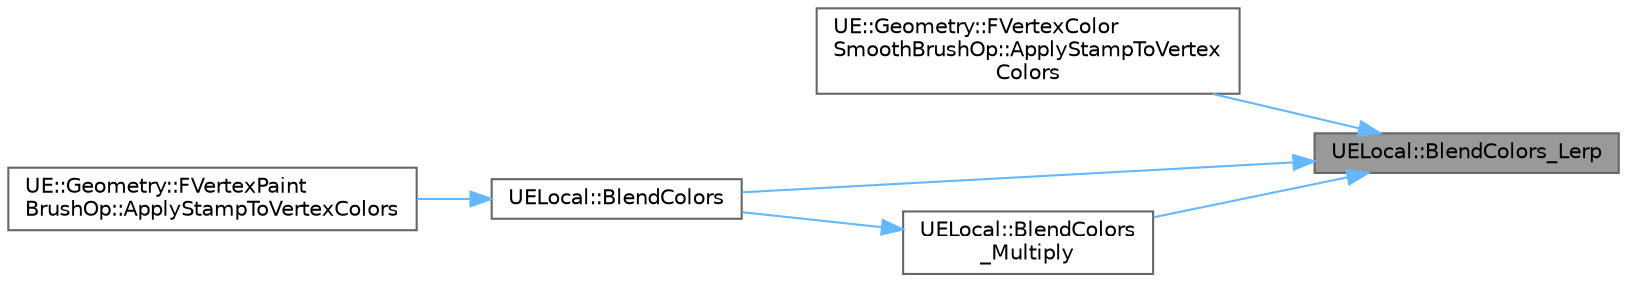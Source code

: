 digraph "UELocal::BlendColors_Lerp"
{
 // INTERACTIVE_SVG=YES
 // LATEX_PDF_SIZE
  bgcolor="transparent";
  edge [fontname=Helvetica,fontsize=10,labelfontname=Helvetica,labelfontsize=10];
  node [fontname=Helvetica,fontsize=10,shape=box,height=0.2,width=0.4];
  rankdir="RL";
  Node1 [id="Node000001",label="UELocal::BlendColors_Lerp",height=0.2,width=0.4,color="gray40", fillcolor="grey60", style="filled", fontcolor="black",tooltip=" "];
  Node1 -> Node2 [id="edge1_Node000001_Node000002",dir="back",color="steelblue1",style="solid",tooltip=" "];
  Node2 [id="Node000002",label="UE::Geometry::FVertexColor\lSmoothBrushOp::ApplyStampToVertex\lColors",height=0.2,width=0.4,color="grey40", fillcolor="white", style="filled",URL="$db/d0d/classUE_1_1Geometry_1_1FVertexColorSmoothBrushOp.html#a284cfdb058fd4d6a1687d84f06469a23",tooltip=" "];
  Node1 -> Node3 [id="edge2_Node000001_Node000003",dir="back",color="steelblue1",style="solid",tooltip=" "];
  Node3 [id="Node000003",label="UELocal::BlendColors",height=0.2,width=0.4,color="grey40", fillcolor="white", style="filled",URL="$de/d99/namespaceUELocal.html#ab5e194597879a7e355c3106398b4b261",tooltip=" "];
  Node3 -> Node4 [id="edge3_Node000003_Node000004",dir="back",color="steelblue1",style="solid",tooltip=" "];
  Node4 [id="Node000004",label="UE::Geometry::FVertexPaint\lBrushOp::ApplyStampToVertexColors",height=0.2,width=0.4,color="grey40", fillcolor="white", style="filled",URL="$db/d30/classUE_1_1Geometry_1_1FVertexPaintBrushOp.html#ac9ac1d64060fab2de59f71e3a6a8a8fb",tooltip=" "];
  Node1 -> Node5 [id="edge4_Node000001_Node000005",dir="back",color="steelblue1",style="solid",tooltip=" "];
  Node5 [id="Node000005",label="UELocal::BlendColors\l_Multiply",height=0.2,width=0.4,color="grey40", fillcolor="white", style="filled",URL="$de/d99/namespaceUELocal.html#a72ff225bef4edbebaf883f9af02be3b2",tooltip=" "];
  Node5 -> Node3 [id="edge5_Node000005_Node000003",dir="back",color="steelblue1",style="solid",tooltip=" "];
}
